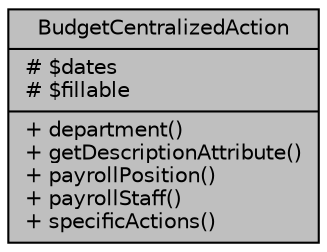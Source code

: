 digraph "BudgetCentralizedAction"
{
 // LATEX_PDF_SIZE
  bgcolor="transparent";
  edge [fontname="Helvetica",fontsize="10",labelfontname="Helvetica",labelfontsize="10"];
  node [fontname="Helvetica",fontsize="10",shape=record];
  Node1 [label="{BudgetCentralizedAction\n|# $dates\l# $fillable\l|+ department()\l+ getDescriptionAttribute()\l+ payrollPosition()\l+ payrollStaff()\l+ specificActions()\l}",height=0.2,width=0.4,color="black", fillcolor="grey75", style="filled", fontcolor="black",tooltip="Datos de Acciones Centralizadas."];
}
